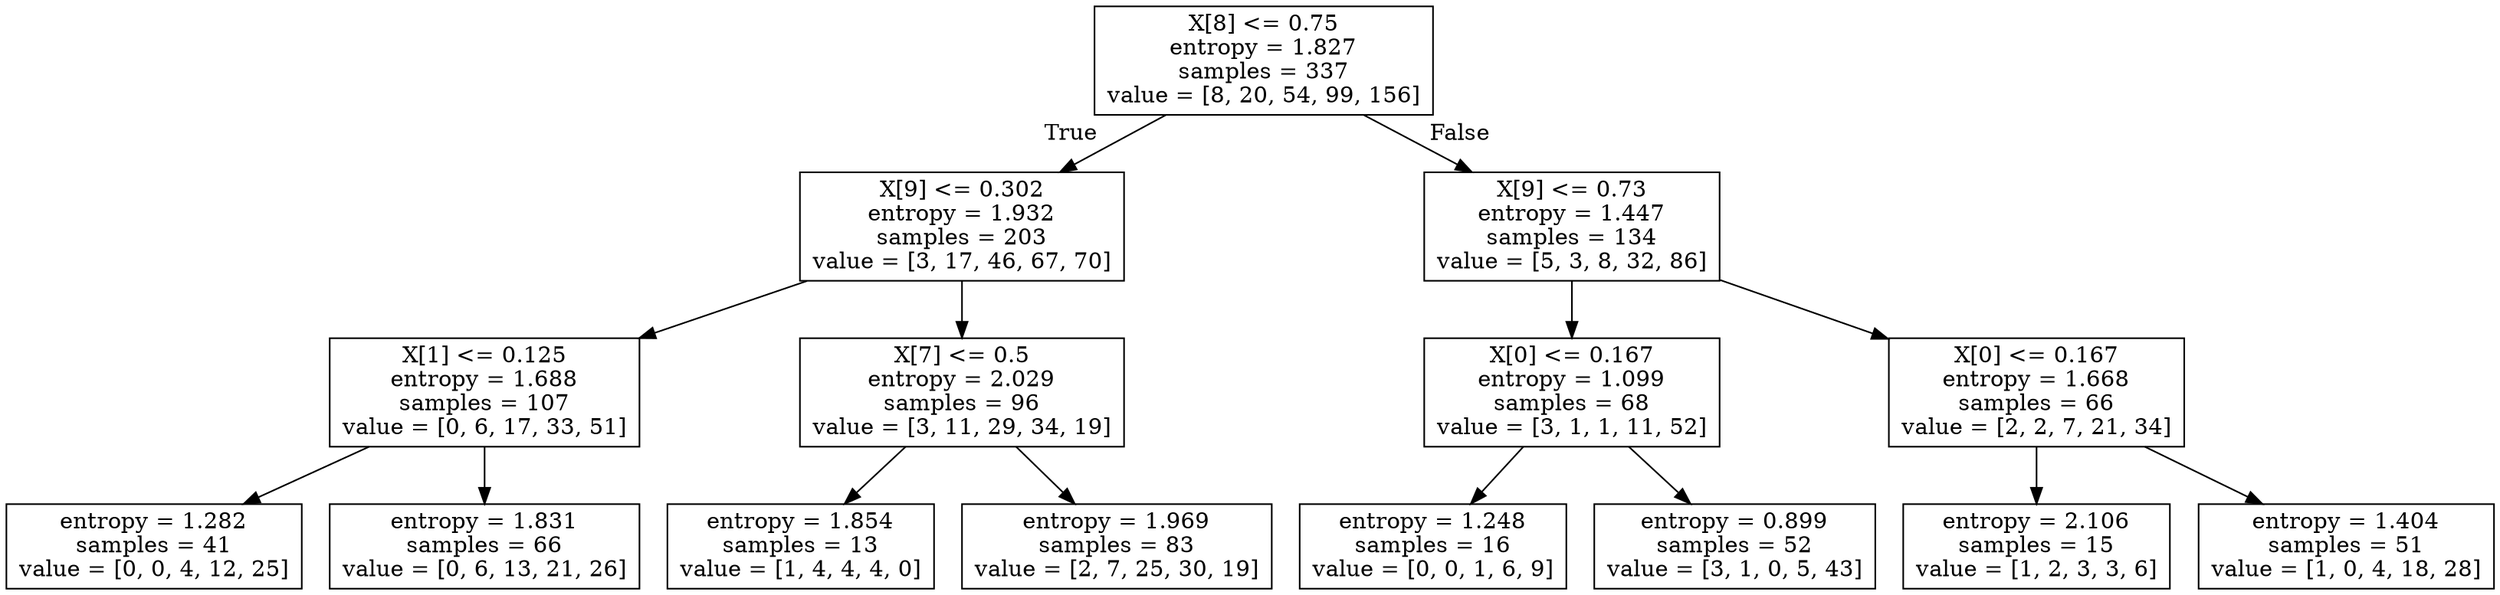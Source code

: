 digraph Tree {
node [shape=box] ;
0 [label="X[8] <= 0.75\nentropy = 1.827\nsamples = 337\nvalue = [8, 20, 54, 99, 156]"] ;
1 [label="X[9] <= 0.302\nentropy = 1.932\nsamples = 203\nvalue = [3, 17, 46, 67, 70]"] ;
0 -> 1 [labeldistance=2.5, labelangle=45, headlabel="True"] ;
2 [label="X[1] <= 0.125\nentropy = 1.688\nsamples = 107\nvalue = [0, 6, 17, 33, 51]"] ;
1 -> 2 ;
3 [label="entropy = 1.282\nsamples = 41\nvalue = [0, 0, 4, 12, 25]"] ;
2 -> 3 ;
4 [label="entropy = 1.831\nsamples = 66\nvalue = [0, 6, 13, 21, 26]"] ;
2 -> 4 ;
5 [label="X[7] <= 0.5\nentropy = 2.029\nsamples = 96\nvalue = [3, 11, 29, 34, 19]"] ;
1 -> 5 ;
6 [label="entropy = 1.854\nsamples = 13\nvalue = [1, 4, 4, 4, 0]"] ;
5 -> 6 ;
7 [label="entropy = 1.969\nsamples = 83\nvalue = [2, 7, 25, 30, 19]"] ;
5 -> 7 ;
8 [label="X[9] <= 0.73\nentropy = 1.447\nsamples = 134\nvalue = [5, 3, 8, 32, 86]"] ;
0 -> 8 [labeldistance=2.5, labelangle=-45, headlabel="False"] ;
9 [label="X[0] <= 0.167\nentropy = 1.099\nsamples = 68\nvalue = [3, 1, 1, 11, 52]"] ;
8 -> 9 ;
10 [label="entropy = 1.248\nsamples = 16\nvalue = [0, 0, 1, 6, 9]"] ;
9 -> 10 ;
11 [label="entropy = 0.899\nsamples = 52\nvalue = [3, 1, 0, 5, 43]"] ;
9 -> 11 ;
12 [label="X[0] <= 0.167\nentropy = 1.668\nsamples = 66\nvalue = [2, 2, 7, 21, 34]"] ;
8 -> 12 ;
13 [label="entropy = 2.106\nsamples = 15\nvalue = [1, 2, 3, 3, 6]"] ;
12 -> 13 ;
14 [label="entropy = 1.404\nsamples = 51\nvalue = [1, 0, 4, 18, 28]"] ;
12 -> 14 ;
}